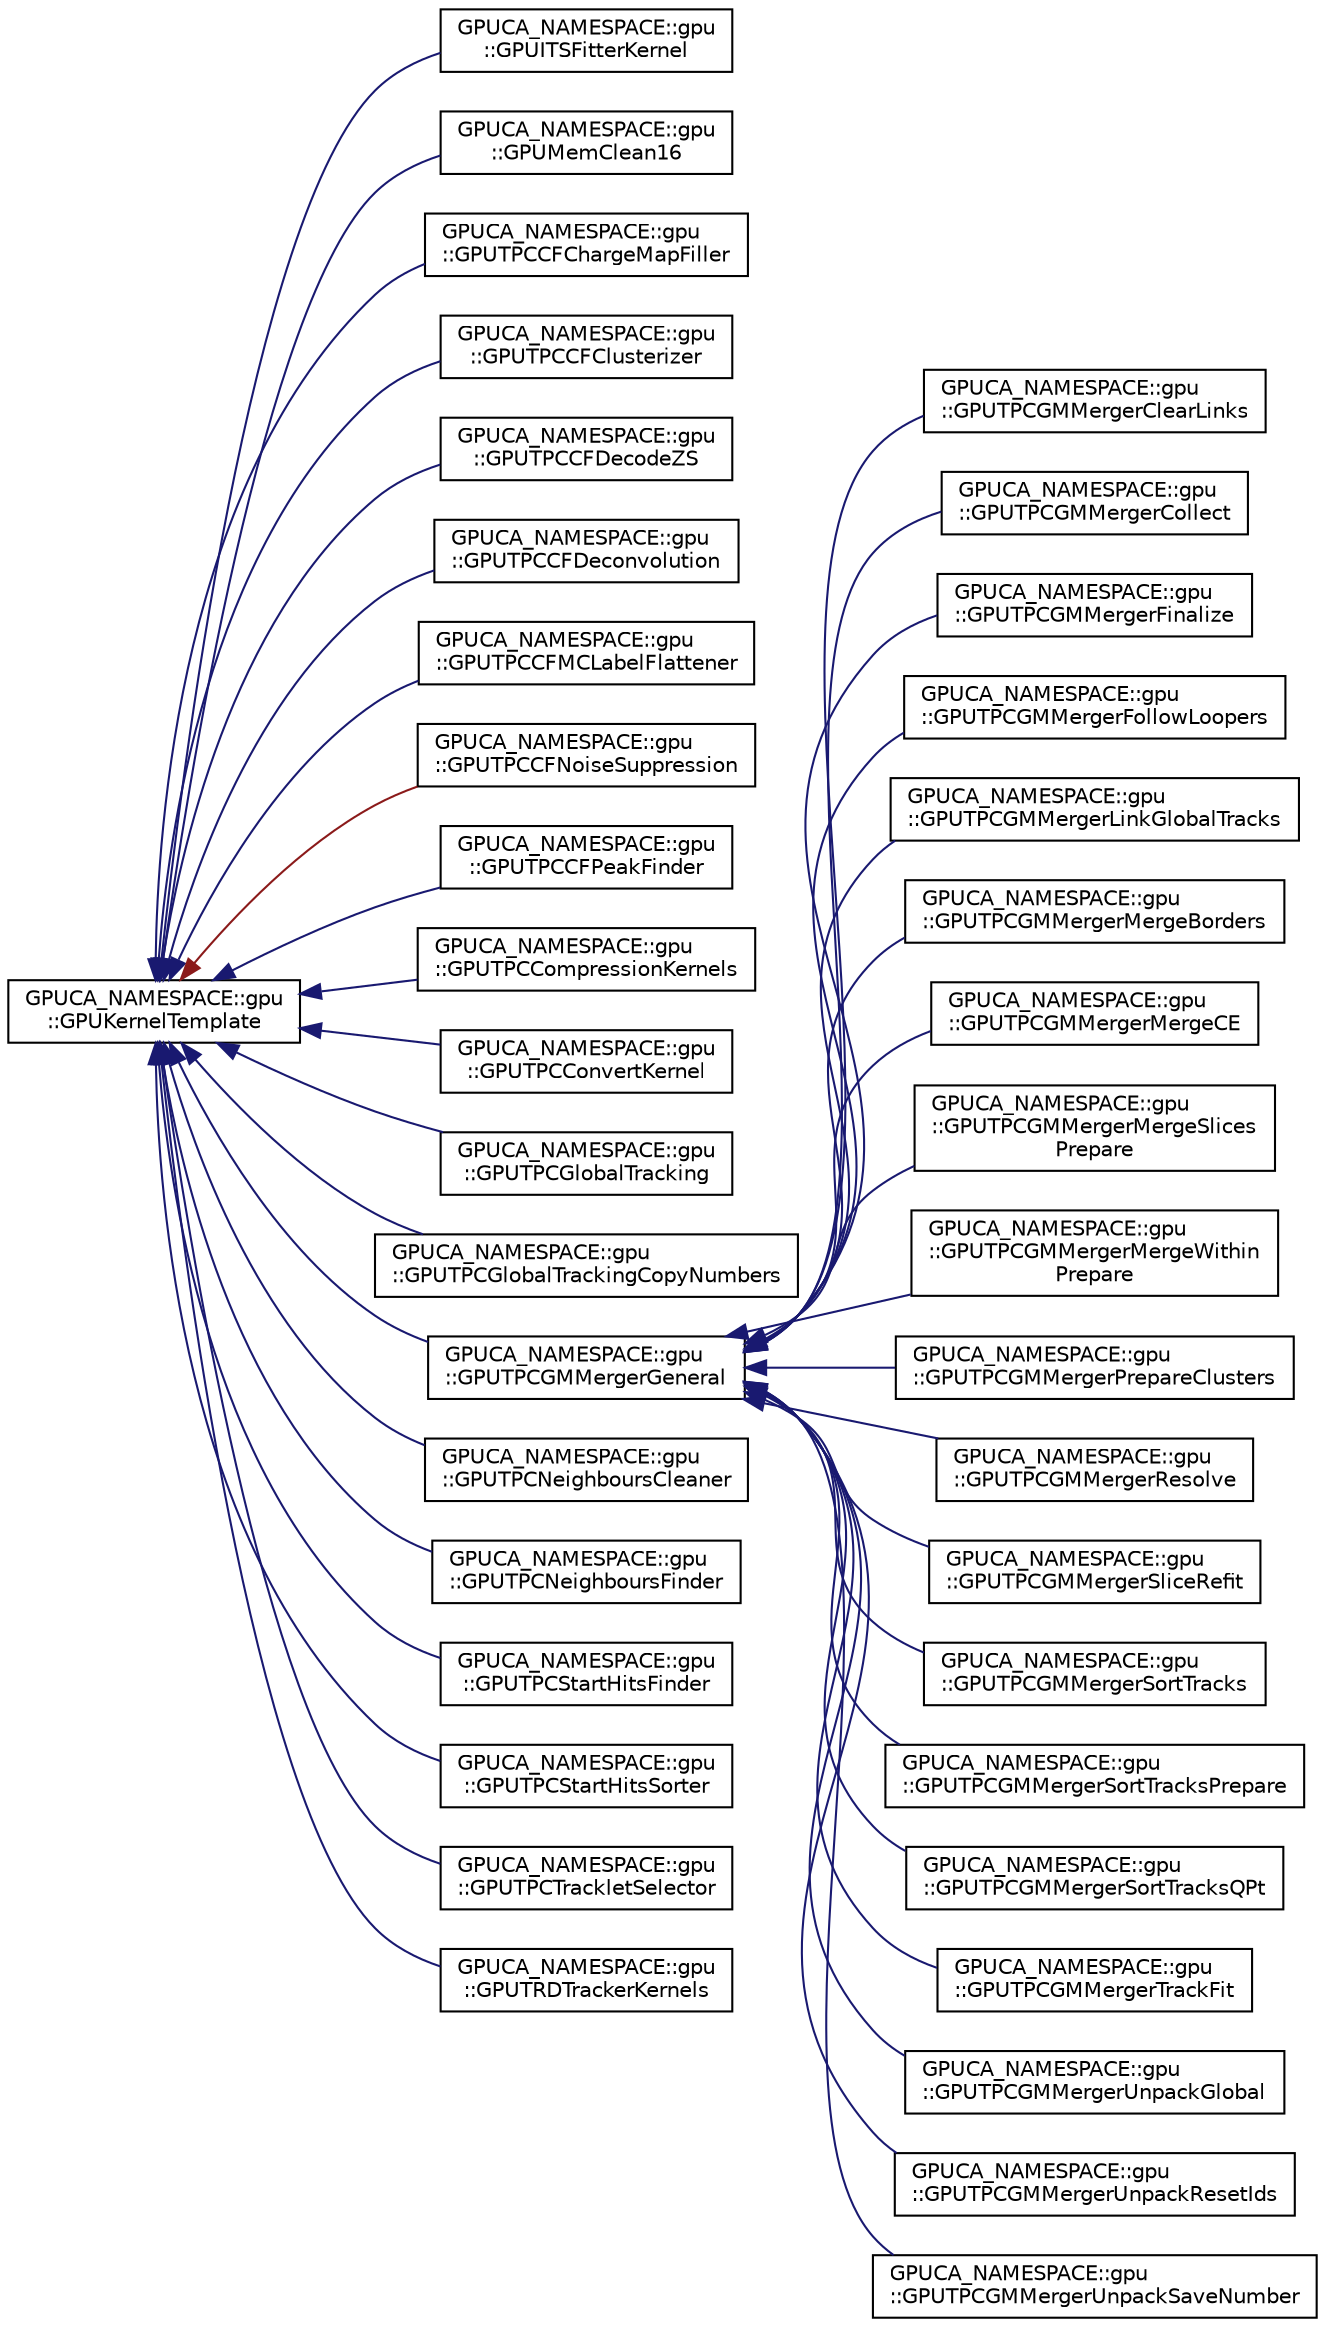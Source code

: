 digraph "Graphical Class Hierarchy"
{
 // INTERACTIVE_SVG=YES
  bgcolor="transparent";
  edge [fontname="Helvetica",fontsize="10",labelfontname="Helvetica",labelfontsize="10"];
  node [fontname="Helvetica",fontsize="10",shape=record];
  rankdir="LR";
  Node0 [label="GPUCA_NAMESPACE::gpu\l::GPUKernelTemplate",height=0.2,width=0.4,color="black",URL="$d3/d60/classGPUCA__NAMESPACE_1_1gpu_1_1GPUKernelTemplate.html"];
  Node0 -> Node1 [dir="back",color="midnightblue",fontsize="10",style="solid",fontname="Helvetica"];
  Node1 [label="GPUCA_NAMESPACE::gpu\l::GPUITSFitterKernel",height=0.2,width=0.4,color="black",URL="$d8/dba/classGPUCA__NAMESPACE_1_1gpu_1_1GPUITSFitterKernel.html"];
  Node0 -> Node2 [dir="back",color="midnightblue",fontsize="10",style="solid",fontname="Helvetica"];
  Node2 [label="GPUCA_NAMESPACE::gpu\l::GPUMemClean16",height=0.2,width=0.4,color="black",URL="$da/d27/classGPUCA__NAMESPACE_1_1gpu_1_1GPUMemClean16.html"];
  Node0 -> Node3 [dir="back",color="midnightblue",fontsize="10",style="solid",fontname="Helvetica"];
  Node3 [label="GPUCA_NAMESPACE::gpu\l::GPUTPCCFChargeMapFiller",height=0.2,width=0.4,color="black",URL="$d1/d49/classGPUCA__NAMESPACE_1_1gpu_1_1GPUTPCCFChargeMapFiller.html"];
  Node0 -> Node4 [dir="back",color="midnightblue",fontsize="10",style="solid",fontname="Helvetica"];
  Node4 [label="GPUCA_NAMESPACE::gpu\l::GPUTPCCFClusterizer",height=0.2,width=0.4,color="black",URL="$dd/db2/classGPUCA__NAMESPACE_1_1gpu_1_1GPUTPCCFClusterizer.html"];
  Node0 -> Node5 [dir="back",color="midnightblue",fontsize="10",style="solid",fontname="Helvetica"];
  Node5 [label="GPUCA_NAMESPACE::gpu\l::GPUTPCCFDecodeZS",height=0.2,width=0.4,color="black",URL="$df/d90/classGPUCA__NAMESPACE_1_1gpu_1_1GPUTPCCFDecodeZS.html"];
  Node0 -> Node6 [dir="back",color="midnightblue",fontsize="10",style="solid",fontname="Helvetica"];
  Node6 [label="GPUCA_NAMESPACE::gpu\l::GPUTPCCFDeconvolution",height=0.2,width=0.4,color="black",URL="$d9/d9a/classGPUCA__NAMESPACE_1_1gpu_1_1GPUTPCCFDeconvolution.html"];
  Node0 -> Node7 [dir="back",color="midnightblue",fontsize="10",style="solid",fontname="Helvetica"];
  Node7 [label="GPUCA_NAMESPACE::gpu\l::GPUTPCCFMCLabelFlattener",height=0.2,width=0.4,color="black",URL="$d0/dad/classGPUCA__NAMESPACE_1_1gpu_1_1GPUTPCCFMCLabelFlattener.html"];
  Node0 -> Node8 [dir="back",color="firebrick4",fontsize="10",style="solid",fontname="Helvetica"];
  Node8 [label="GPUCA_NAMESPACE::gpu\l::GPUTPCCFNoiseSuppression",height=0.2,width=0.4,color="black",URL="$db/d60/classGPUCA__NAMESPACE_1_1gpu_1_1GPUTPCCFNoiseSuppression.html"];
  Node0 -> Node9 [dir="back",color="midnightblue",fontsize="10",style="solid",fontname="Helvetica"];
  Node9 [label="GPUCA_NAMESPACE::gpu\l::GPUTPCCFPeakFinder",height=0.2,width=0.4,color="black",URL="$db/d88/classGPUCA__NAMESPACE_1_1gpu_1_1GPUTPCCFPeakFinder.html"];
  Node0 -> Node10 [dir="back",color="midnightblue",fontsize="10",style="solid",fontname="Helvetica"];
  Node10 [label="GPUCA_NAMESPACE::gpu\l::GPUTPCCompressionKernels",height=0.2,width=0.4,color="black",URL="$d0/d6b/classGPUCA__NAMESPACE_1_1gpu_1_1GPUTPCCompressionKernels.html"];
  Node0 -> Node11 [dir="back",color="midnightblue",fontsize="10",style="solid",fontname="Helvetica"];
  Node11 [label="GPUCA_NAMESPACE::gpu\l::GPUTPCConvertKernel",height=0.2,width=0.4,color="black",URL="$d8/dc8/classGPUCA__NAMESPACE_1_1gpu_1_1GPUTPCConvertKernel.html"];
  Node0 -> Node12 [dir="back",color="midnightblue",fontsize="10",style="solid",fontname="Helvetica"];
  Node12 [label="GPUCA_NAMESPACE::gpu\l::GPUTPCGlobalTracking",height=0.2,width=0.4,color="black",URL="$d9/ddb/classGPUCA__NAMESPACE_1_1gpu_1_1GPUTPCGlobalTracking.html"];
  Node0 -> Node13 [dir="back",color="midnightblue",fontsize="10",style="solid",fontname="Helvetica"];
  Node13 [label="GPUCA_NAMESPACE::gpu\l::GPUTPCGlobalTrackingCopyNumbers",height=0.2,width=0.4,color="black",URL="$df/da8/classGPUCA__NAMESPACE_1_1gpu_1_1GPUTPCGlobalTrackingCopyNumbers.html"];
  Node0 -> Node14 [dir="back",color="midnightblue",fontsize="10",style="solid",fontname="Helvetica"];
  Node14 [label="GPUCA_NAMESPACE::gpu\l::GPUTPCGMMergerGeneral",height=0.2,width=0.4,color="black",URL="$da/dd0/classGPUCA__NAMESPACE_1_1gpu_1_1GPUTPCGMMergerGeneral.html"];
  Node14 -> Node15 [dir="back",color="midnightblue",fontsize="10",style="solid",fontname="Helvetica"];
  Node15 [label="GPUCA_NAMESPACE::gpu\l::GPUTPCGMMergerClearLinks",height=0.2,width=0.4,color="black",URL="$d5/d9e/classGPUCA__NAMESPACE_1_1gpu_1_1GPUTPCGMMergerClearLinks.html"];
  Node14 -> Node16 [dir="back",color="midnightblue",fontsize="10",style="solid",fontname="Helvetica"];
  Node16 [label="GPUCA_NAMESPACE::gpu\l::GPUTPCGMMergerCollect",height=0.2,width=0.4,color="black",URL="$d0/d77/classGPUCA__NAMESPACE_1_1gpu_1_1GPUTPCGMMergerCollect.html"];
  Node14 -> Node17 [dir="back",color="midnightblue",fontsize="10",style="solid",fontname="Helvetica"];
  Node17 [label="GPUCA_NAMESPACE::gpu\l::GPUTPCGMMergerFinalize",height=0.2,width=0.4,color="black",URL="$de/dc0/classGPUCA__NAMESPACE_1_1gpu_1_1GPUTPCGMMergerFinalize.html"];
  Node14 -> Node18 [dir="back",color="midnightblue",fontsize="10",style="solid",fontname="Helvetica"];
  Node18 [label="GPUCA_NAMESPACE::gpu\l::GPUTPCGMMergerFollowLoopers",height=0.2,width=0.4,color="black",URL="$dd/d4c/classGPUCA__NAMESPACE_1_1gpu_1_1GPUTPCGMMergerFollowLoopers.html"];
  Node14 -> Node19 [dir="back",color="midnightblue",fontsize="10",style="solid",fontname="Helvetica"];
  Node19 [label="GPUCA_NAMESPACE::gpu\l::GPUTPCGMMergerLinkGlobalTracks",height=0.2,width=0.4,color="black",URL="$db/dc9/classGPUCA__NAMESPACE_1_1gpu_1_1GPUTPCGMMergerLinkGlobalTracks.html"];
  Node14 -> Node20 [dir="back",color="midnightblue",fontsize="10",style="solid",fontname="Helvetica"];
  Node20 [label="GPUCA_NAMESPACE::gpu\l::GPUTPCGMMergerMergeBorders",height=0.2,width=0.4,color="black",URL="$d6/d5e/classGPUCA__NAMESPACE_1_1gpu_1_1GPUTPCGMMergerMergeBorders.html"];
  Node14 -> Node21 [dir="back",color="midnightblue",fontsize="10",style="solid",fontname="Helvetica"];
  Node21 [label="GPUCA_NAMESPACE::gpu\l::GPUTPCGMMergerMergeCE",height=0.2,width=0.4,color="black",URL="$df/d82/classGPUCA__NAMESPACE_1_1gpu_1_1GPUTPCGMMergerMergeCE.html"];
  Node14 -> Node22 [dir="back",color="midnightblue",fontsize="10",style="solid",fontname="Helvetica"];
  Node22 [label="GPUCA_NAMESPACE::gpu\l::GPUTPCGMMergerMergeSlices\lPrepare",height=0.2,width=0.4,color="black",URL="$d2/d3b/classGPUCA__NAMESPACE_1_1gpu_1_1GPUTPCGMMergerMergeSlicesPrepare.html"];
  Node14 -> Node23 [dir="back",color="midnightblue",fontsize="10",style="solid",fontname="Helvetica"];
  Node23 [label="GPUCA_NAMESPACE::gpu\l::GPUTPCGMMergerMergeWithin\lPrepare",height=0.2,width=0.4,color="black",URL="$d1/d1b/classGPUCA__NAMESPACE_1_1gpu_1_1GPUTPCGMMergerMergeWithinPrepare.html"];
  Node14 -> Node24 [dir="back",color="midnightblue",fontsize="10",style="solid",fontname="Helvetica"];
  Node24 [label="GPUCA_NAMESPACE::gpu\l::GPUTPCGMMergerPrepareClusters",height=0.2,width=0.4,color="black",URL="$df/dfa/classGPUCA__NAMESPACE_1_1gpu_1_1GPUTPCGMMergerPrepareClusters.html"];
  Node14 -> Node25 [dir="back",color="midnightblue",fontsize="10",style="solid",fontname="Helvetica"];
  Node25 [label="GPUCA_NAMESPACE::gpu\l::GPUTPCGMMergerResolve",height=0.2,width=0.4,color="black",URL="$de/d91/classGPUCA__NAMESPACE_1_1gpu_1_1GPUTPCGMMergerResolve.html"];
  Node14 -> Node26 [dir="back",color="midnightblue",fontsize="10",style="solid",fontname="Helvetica"];
  Node26 [label="GPUCA_NAMESPACE::gpu\l::GPUTPCGMMergerSliceRefit",height=0.2,width=0.4,color="black",URL="$d6/d6a/classGPUCA__NAMESPACE_1_1gpu_1_1GPUTPCGMMergerSliceRefit.html"];
  Node14 -> Node27 [dir="back",color="midnightblue",fontsize="10",style="solid",fontname="Helvetica"];
  Node27 [label="GPUCA_NAMESPACE::gpu\l::GPUTPCGMMergerSortTracks",height=0.2,width=0.4,color="black",URL="$d2/d55/classGPUCA__NAMESPACE_1_1gpu_1_1GPUTPCGMMergerSortTracks.html"];
  Node14 -> Node28 [dir="back",color="midnightblue",fontsize="10",style="solid",fontname="Helvetica"];
  Node28 [label="GPUCA_NAMESPACE::gpu\l::GPUTPCGMMergerSortTracksPrepare",height=0.2,width=0.4,color="black",URL="$d7/d86/classGPUCA__NAMESPACE_1_1gpu_1_1GPUTPCGMMergerSortTracksPrepare.html"];
  Node14 -> Node29 [dir="back",color="midnightblue",fontsize="10",style="solid",fontname="Helvetica"];
  Node29 [label="GPUCA_NAMESPACE::gpu\l::GPUTPCGMMergerSortTracksQPt",height=0.2,width=0.4,color="black",URL="$d4/dd7/classGPUCA__NAMESPACE_1_1gpu_1_1GPUTPCGMMergerSortTracksQPt.html"];
  Node14 -> Node30 [dir="back",color="midnightblue",fontsize="10",style="solid",fontname="Helvetica"];
  Node30 [label="GPUCA_NAMESPACE::gpu\l::GPUTPCGMMergerTrackFit",height=0.2,width=0.4,color="black",URL="$db/d09/classGPUCA__NAMESPACE_1_1gpu_1_1GPUTPCGMMergerTrackFit.html"];
  Node14 -> Node31 [dir="back",color="midnightblue",fontsize="10",style="solid",fontname="Helvetica"];
  Node31 [label="GPUCA_NAMESPACE::gpu\l::GPUTPCGMMergerUnpackGlobal",height=0.2,width=0.4,color="black",URL="$d4/dab/classGPUCA__NAMESPACE_1_1gpu_1_1GPUTPCGMMergerUnpackGlobal.html"];
  Node14 -> Node32 [dir="back",color="midnightblue",fontsize="10",style="solid",fontname="Helvetica"];
  Node32 [label="GPUCA_NAMESPACE::gpu\l::GPUTPCGMMergerUnpackResetIds",height=0.2,width=0.4,color="black",URL="$db/d92/classGPUCA__NAMESPACE_1_1gpu_1_1GPUTPCGMMergerUnpackResetIds.html"];
  Node14 -> Node33 [dir="back",color="midnightblue",fontsize="10",style="solid",fontname="Helvetica"];
  Node33 [label="GPUCA_NAMESPACE::gpu\l::GPUTPCGMMergerUnpackSaveNumber",height=0.2,width=0.4,color="black",URL="$d0/d00/classGPUCA__NAMESPACE_1_1gpu_1_1GPUTPCGMMergerUnpackSaveNumber.html"];
  Node0 -> Node34 [dir="back",color="midnightblue",fontsize="10",style="solid",fontname="Helvetica"];
  Node34 [label="GPUCA_NAMESPACE::gpu\l::GPUTPCNeighboursCleaner",height=0.2,width=0.4,color="black",URL="$d2/d8c/classGPUCA__NAMESPACE_1_1gpu_1_1GPUTPCNeighboursCleaner.html"];
  Node0 -> Node35 [dir="back",color="midnightblue",fontsize="10",style="solid",fontname="Helvetica"];
  Node35 [label="GPUCA_NAMESPACE::gpu\l::GPUTPCNeighboursFinder",height=0.2,width=0.4,color="black",URL="$d7/dd4/classGPUCA__NAMESPACE_1_1gpu_1_1GPUTPCNeighboursFinder.html"];
  Node0 -> Node36 [dir="back",color="midnightblue",fontsize="10",style="solid",fontname="Helvetica"];
  Node36 [label="GPUCA_NAMESPACE::gpu\l::GPUTPCStartHitsFinder",height=0.2,width=0.4,color="black",URL="$d1/d4a/classGPUCA__NAMESPACE_1_1gpu_1_1GPUTPCStartHitsFinder.html"];
  Node0 -> Node37 [dir="back",color="midnightblue",fontsize="10",style="solid",fontname="Helvetica"];
  Node37 [label="GPUCA_NAMESPACE::gpu\l::GPUTPCStartHitsSorter",height=0.2,width=0.4,color="black",URL="$dc/d09/classGPUCA__NAMESPACE_1_1gpu_1_1GPUTPCStartHitsSorter.html"];
  Node0 -> Node38 [dir="back",color="midnightblue",fontsize="10",style="solid",fontname="Helvetica"];
  Node38 [label="GPUCA_NAMESPACE::gpu\l::GPUTPCTrackletSelector",height=0.2,width=0.4,color="black",URL="$d7/d66/classGPUCA__NAMESPACE_1_1gpu_1_1GPUTPCTrackletSelector.html"];
  Node0 -> Node39 [dir="back",color="midnightblue",fontsize="10",style="solid",fontname="Helvetica"];
  Node39 [label="GPUCA_NAMESPACE::gpu\l::GPUTRDTrackerKernels",height=0.2,width=0.4,color="black",URL="$d1/d08/classGPUCA__NAMESPACE_1_1gpu_1_1GPUTRDTrackerKernels.html"];
}
